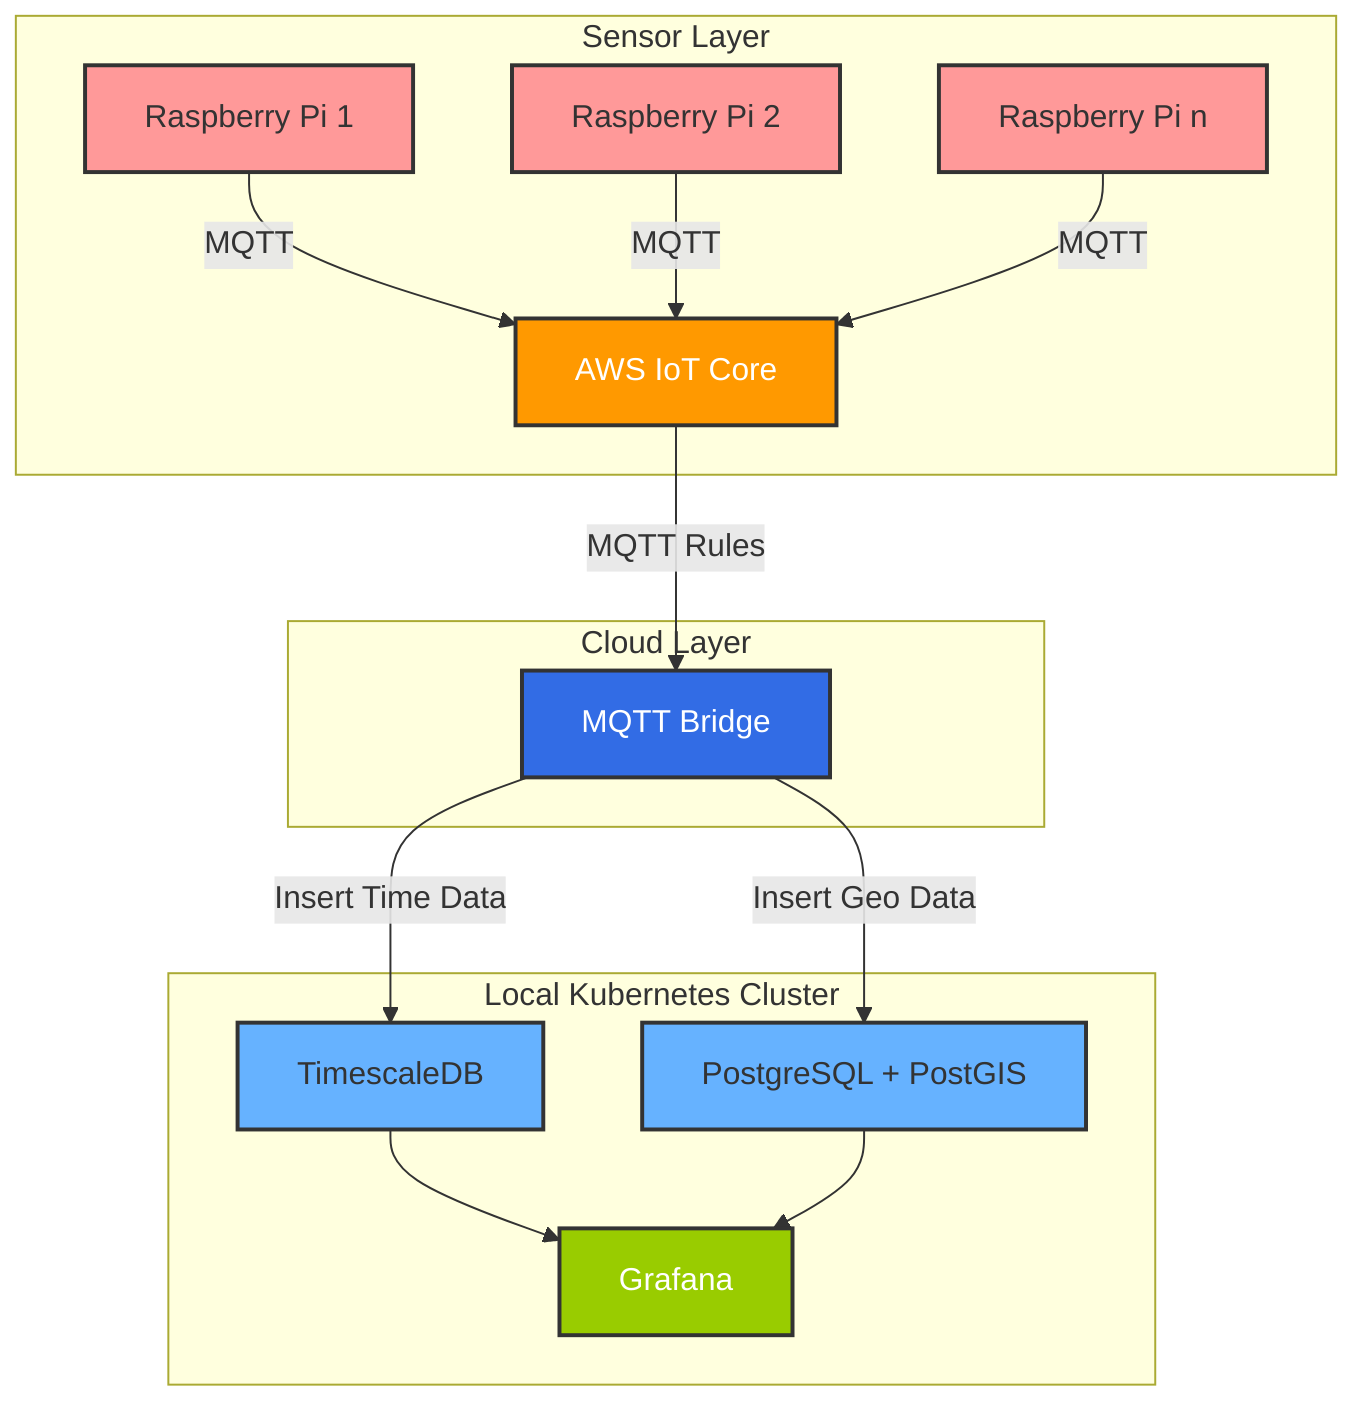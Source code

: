 flowchart TD
    subgraph "Sensor Layer"
        A1[Raspberry Pi 1] --> |MQTT| C
        A2[Raspberry Pi 2] --> |MQTT| C
        A3[Raspberry Pi n] --> |MQTT| C
    end

    subgraph "Cloud Layer"
        C[AWS IoT Core] --> |MQTT Rules| D
    end

    subgraph "Local Kubernetes Cluster"
        D[MQTT Bridge]
        D --> |Insert Time Data| E[TimescaleDB]
        D --> |Insert Geo Data| F[PostgreSQL + PostGIS]
        E --> G[Grafana]
        F --> G
    end

    classDef raspberry fill:#FF9999,stroke:#333,stroke-width:2px
    classDef aws fill:#FF9900,stroke:#333,stroke-width:2px,color:white
    classDef kubernetes fill:#326CE5,stroke:#333,stroke-width:2px,color:white
    classDef database fill:#66B2FF,stroke:#333,stroke-width:2px
    classDef visualization fill:#99CC00,stroke:#333,stroke-width:2px

    class A1,A2,A3 raspberry
    class C aws
    class D,G kubernetes
    class E,F database
    class G visualization